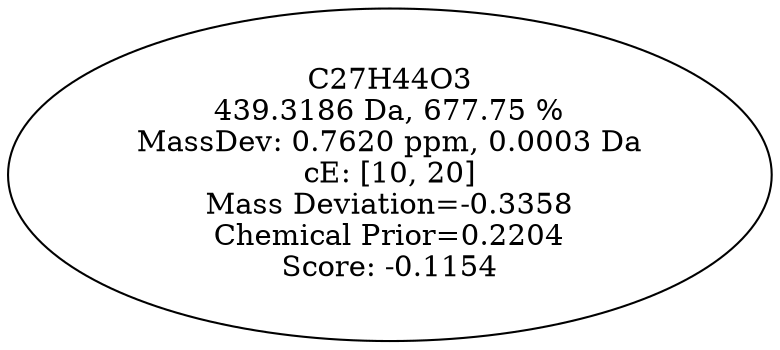 strict digraph {
v1 [label="C27H44O3\n439.3186 Da, 677.75 %\nMassDev: 0.7620 ppm, 0.0003 Da\ncE: [10, 20]\nMass Deviation=-0.3358\nChemical Prior=0.2204\nScore: -0.1154"];
}
